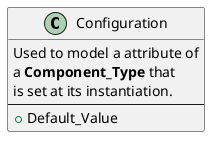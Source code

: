 @startuml

class Configuration
{
  Used to model a attribute of
  a **Component_Type** that
  is set at its instantiation.
  --
  + Default_Value
}

@enduml